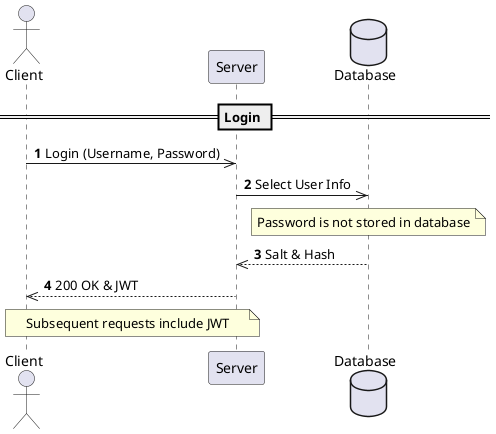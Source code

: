 @startuml
autonumber
actor Client
participant Server
database Database

== Login ==

Client->>Server: Login (Username, Password)
Server->>Database: Select User Info
note over Database: Password is not stored in database
Database-->>Server: Salt & Hash
Server-->>Client: 200 OK & JWT
note over Client, Server: Subsequent requests include JWT
@enduml